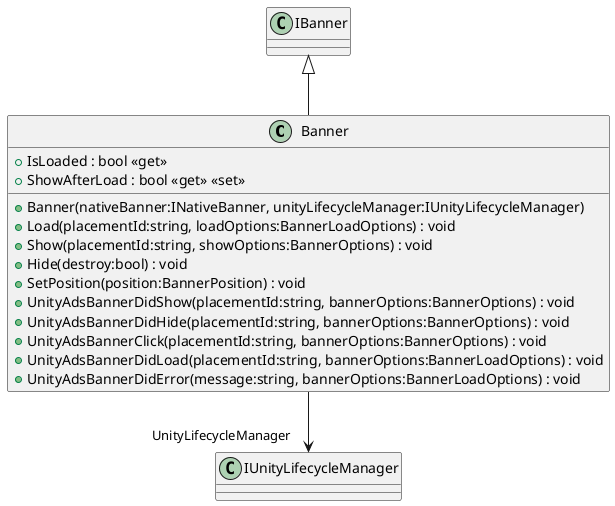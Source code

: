 @startuml
class Banner {
    + IsLoaded : bool <<get>>
    + ShowAfterLoad : bool <<get>> <<set>>
    + Banner(nativeBanner:INativeBanner, unityLifecycleManager:IUnityLifecycleManager)
    + Load(placementId:string, loadOptions:BannerLoadOptions) : void
    + Show(placementId:string, showOptions:BannerOptions) : void
    + Hide(destroy:bool) : void
    + SetPosition(position:BannerPosition) : void
    + UnityAdsBannerDidShow(placementId:string, bannerOptions:BannerOptions) : void
    + UnityAdsBannerDidHide(placementId:string, bannerOptions:BannerOptions) : void
    + UnityAdsBannerClick(placementId:string, bannerOptions:BannerOptions) : void
    + UnityAdsBannerDidLoad(placementId:string, bannerOptions:BannerLoadOptions) : void
    + UnityAdsBannerDidError(message:string, bannerOptions:BannerLoadOptions) : void
}
IBanner <|-- Banner
Banner --> "UnityLifecycleManager" IUnityLifecycleManager
@enduml
